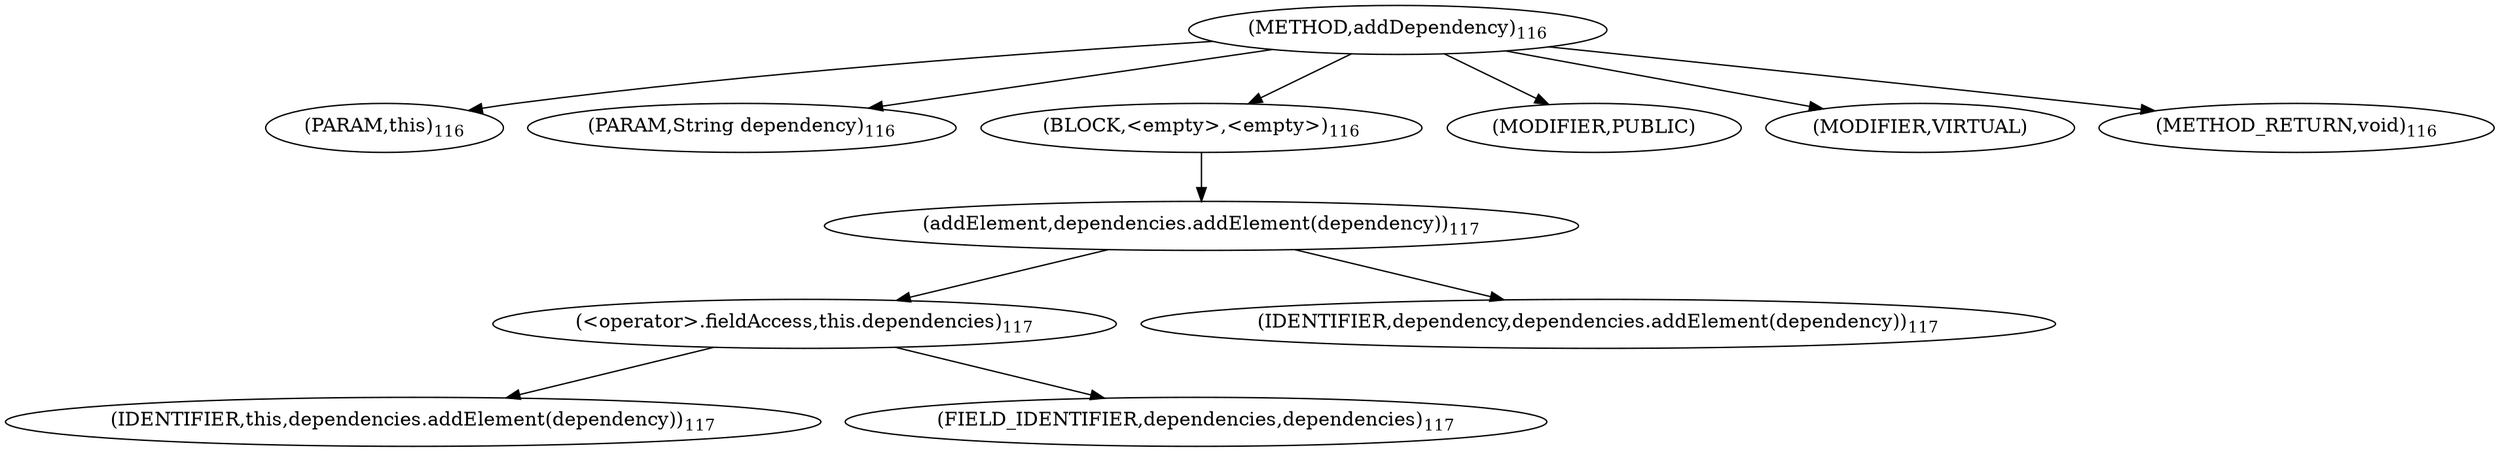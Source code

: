 digraph "addDependency" {  
"170" [label = <(METHOD,addDependency)<SUB>116</SUB>> ]
"171" [label = <(PARAM,this)<SUB>116</SUB>> ]
"172" [label = <(PARAM,String dependency)<SUB>116</SUB>> ]
"173" [label = <(BLOCK,&lt;empty&gt;,&lt;empty&gt;)<SUB>116</SUB>> ]
"174" [label = <(addElement,dependencies.addElement(dependency))<SUB>117</SUB>> ]
"175" [label = <(&lt;operator&gt;.fieldAccess,this.dependencies)<SUB>117</SUB>> ]
"176" [label = <(IDENTIFIER,this,dependencies.addElement(dependency))<SUB>117</SUB>> ]
"177" [label = <(FIELD_IDENTIFIER,dependencies,dependencies)<SUB>117</SUB>> ]
"178" [label = <(IDENTIFIER,dependency,dependencies.addElement(dependency))<SUB>117</SUB>> ]
"179" [label = <(MODIFIER,PUBLIC)> ]
"180" [label = <(MODIFIER,VIRTUAL)> ]
"181" [label = <(METHOD_RETURN,void)<SUB>116</SUB>> ]
  "170" -> "171" 
  "170" -> "172" 
  "170" -> "173" 
  "170" -> "179" 
  "170" -> "180" 
  "170" -> "181" 
  "173" -> "174" 
  "174" -> "175" 
  "174" -> "178" 
  "175" -> "176" 
  "175" -> "177" 
}
